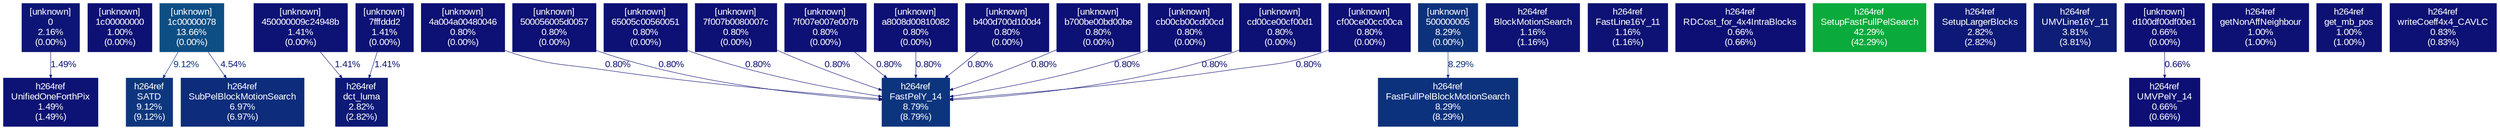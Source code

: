 digraph {
	graph [fontname=Arial, nodesep=0.125, ranksep=0.25];
	node [fontcolor=white, fontname=Arial, height=0, shape=box, style=filled, width=0];
	edge [fontname=Arial];
	"0:[unknown]" [color="#0d1676", fontcolor="#ffffff", fontsize="10.00", label="[unknown]\n0\n2.16%\n(0.00%)"];
	"0:[unknown]" -> "UnifiedOneForthPix:/scratch/s1576261/spec-prof/install-spec-prof/CPU2006/464.h264ref/exe/h264ref" [arrowsize="0.35", color="#0d1375", fontcolor="#0d1375", fontsize="10.00", label="1.49%", labeldistance="0.50", penwidth="0.50"];
	"1c00000000:[unknown]" [color="#0d1174", fontcolor="#ffffff", fontsize="10.00", label="[unknown]\n1c00000000\n1.00%\n(0.00%)"];
	"1c00000078:[unknown]" [color="#0d4e84", fontcolor="#ffffff", fontsize="10.00", label="[unknown]\n1c00000078\n13.66%\n(0.00%)"];
	"1c00000078:[unknown]" -> "SATD:/scratch/s1576261/spec-prof/install-spec-prof/CPU2006/464.h264ref/exe/h264ref" [arrowsize="0.35", color="#0d367e", fontcolor="#0d367e", fontsize="10.00", label="9.12%", labeldistance="0.50", penwidth="0.50"];
	"1c00000078:[unknown]" -> "SubPelBlockMotionSearch:/scratch/s1576261/spec-prof/install-spec-prof/CPU2006/464.h264ref/exe/h264ref" [arrowsize="0.35", color="#0d2079", fontcolor="#0d2079", fontsize="10.00", label="4.54%", labeldistance="0.50", penwidth="0.50"];
	"450000009c24948b:[unknown]" [color="#0d1375", fontcolor="#ffffff", fontsize="10.00", label="[unknown]\n450000009c24948b\n1.41%\n(0.00%)"];
	"450000009c24948b:[unknown]" -> "dct_luma:/scratch/s1576261/spec-prof/install-spec-prof/CPU2006/464.h264ref/exe/h264ref" [arrowsize="0.35", color="#0d1375", fontcolor="#0d1375", fontsize="10.00", label="1.41%", labeldistance="0.50", penwidth="0.50"];
	"4a004a00480046:[unknown]" [color="#0d1074", fontcolor="#ffffff", fontsize="10.00", label="[unknown]\n4a004a00480046\n0.80%\n(0.00%)"];
	"4a004a00480046:[unknown]" -> "FastPelY_14:/scratch/s1576261/spec-prof/install-spec-prof/CPU2006/464.h264ref/exe/h264ref" [arrowsize="0.35", color="#0d1074", fontcolor="#0d1074", fontsize="10.00", label="0.80%", labeldistance="0.50", penwidth="0.50"];
	"500000005:[unknown]" [color="#0d327d", fontcolor="#ffffff", fontsize="10.00", label="[unknown]\n500000005\n8.29%\n(0.00%)"];
	"500000005:[unknown]" -> "FastFullPelBlockMotionSearch:/scratch/s1576261/spec-prof/install-spec-prof/CPU2006/464.h264ref/exe/h264ref" [arrowsize="0.35", color="#0d327d", fontcolor="#0d327d", fontsize="10.00", label="8.29%", labeldistance="0.50", penwidth="0.50"];
	"500056005d0057:[unknown]" [color="#0d1074", fontcolor="#ffffff", fontsize="10.00", label="[unknown]\n500056005d0057\n0.80%\n(0.00%)"];
	"500056005d0057:[unknown]" -> "FastPelY_14:/scratch/s1576261/spec-prof/install-spec-prof/CPU2006/464.h264ref/exe/h264ref" [arrowsize="0.35", color="#0d1074", fontcolor="#0d1074", fontsize="10.00", label="0.80%", labeldistance="0.50", penwidth="0.50"];
	"65005c00560051:[unknown]" [color="#0d1074", fontcolor="#ffffff", fontsize="10.00", label="[unknown]\n65005c00560051\n0.80%\n(0.00%)"];
	"65005c00560051:[unknown]" -> "FastPelY_14:/scratch/s1576261/spec-prof/install-spec-prof/CPU2006/464.h264ref/exe/h264ref" [arrowsize="0.35", color="#0d1074", fontcolor="#0d1074", fontsize="10.00", label="0.80%", labeldistance="0.50", penwidth="0.50"];
	"7f007b0080007c:[unknown]" [color="#0d1074", fontcolor="#ffffff", fontsize="10.00", label="[unknown]\n7f007b0080007c\n0.80%\n(0.00%)"];
	"7f007b0080007c:[unknown]" -> "FastPelY_14:/scratch/s1576261/spec-prof/install-spec-prof/CPU2006/464.h264ref/exe/h264ref" [arrowsize="0.35", color="#0d1074", fontcolor="#0d1074", fontsize="10.00", label="0.80%", labeldistance="0.50", penwidth="0.50"];
	"7f007e007e007b:[unknown]" [color="#0d1074", fontcolor="#ffffff", fontsize="10.00", label="[unknown]\n7f007e007e007b\n0.80%\n(0.00%)"];
	"7f007e007e007b:[unknown]" -> "FastPelY_14:/scratch/s1576261/spec-prof/install-spec-prof/CPU2006/464.h264ref/exe/h264ref" [arrowsize="0.35", color="#0d1074", fontcolor="#0d1074", fontsize="10.00", label="0.80%", labeldistance="0.50", penwidth="0.50"];
	"7fffddd2:[unknown]" [color="#0d1375", fontcolor="#ffffff", fontsize="10.00", label="[unknown]\n7fffddd2\n1.41%\n(0.00%)"];
	"7fffddd2:[unknown]" -> "dct_luma:/scratch/s1576261/spec-prof/install-spec-prof/CPU2006/464.h264ref/exe/h264ref" [arrowsize="0.35", color="#0d1375", fontcolor="#0d1375", fontsize="10.00", label="1.41%", labeldistance="0.50", penwidth="0.50"];
	"BlockMotionSearch:/scratch/s1576261/spec-prof/install-spec-prof/CPU2006/464.h264ref/exe/h264ref" [color="#0d1274", fontcolor="#ffffff", fontsize="10.00", label="h264ref\nBlockMotionSearch\n1.16%\n(1.16%)"];
	"FastFullPelBlockMotionSearch:/scratch/s1576261/spec-prof/install-spec-prof/CPU2006/464.h264ref/exe/h264ref" [color="#0d327d", fontcolor="#ffffff", fontsize="10.00", label="h264ref\nFastFullPelBlockMotionSearch\n8.29%\n(8.29%)"];
	"FastLine16Y_11:/scratch/s1576261/spec-prof/install-spec-prof/CPU2006/464.h264ref/exe/h264ref" [color="#0d1274", fontcolor="#ffffff", fontsize="10.00", label="h264ref\nFastLine16Y_11\n1.16%\n(1.16%)"];
	"FastPelY_14:/scratch/s1576261/spec-prof/install-spec-prof/CPU2006/464.h264ref/exe/h264ref" [color="#0d357e", fontcolor="#ffffff", fontsize="10.00", label="h264ref\nFastPelY_14\n8.79%\n(8.79%)"];
	"RDCost_for_4x4IntraBlocks:/scratch/s1576261/spec-prof/install-spec-prof/CPU2006/464.h264ref/exe/h264ref" [color="#0d0f74", fontcolor="#ffffff", fontsize="10.00", label="h264ref\nRDCost_for_4x4IntraBlocks\n0.66%\n(0.66%)"];
	"SATD:/scratch/s1576261/spec-prof/install-spec-prof/CPU2006/464.h264ref/exe/h264ref" [color="#0d367e", fontcolor="#ffffff", fontsize="10.00", label="h264ref\nSATD\n9.12%\n(9.12%)"];
	"SetupFastFullPelSearch:/scratch/s1576261/spec-prof/install-spec-prof/CPU2006/464.h264ref/exe/h264ref" [color="#0aab3c", fontcolor="#ffffff", fontsize="10.00", label="h264ref\nSetupFastFullPelSearch\n42.29%\n(42.29%)"];
	"SetupLargerBlocks:/scratch/s1576261/spec-prof/install-spec-prof/CPU2006/464.h264ref/exe/h264ref" [color="#0d1976", fontcolor="#ffffff", fontsize="10.00", label="h264ref\nSetupLargerBlocks\n2.82%\n(2.82%)"];
	"SubPelBlockMotionSearch:/scratch/s1576261/spec-prof/install-spec-prof/CPU2006/464.h264ref/exe/h264ref" [color="#0d2c7c", fontcolor="#ffffff", fontsize="10.00", label="h264ref\nSubPelBlockMotionSearch\n6.97%\n(6.97%)"];
	"UMVLine16Y_11:/scratch/s1576261/spec-prof/install-spec-prof/CPU2006/464.h264ref/exe/h264ref" [color="#0d1d78", fontcolor="#ffffff", fontsize="10.00", label="h264ref\nUMVLine16Y_11\n3.81%\n(3.81%)"];
	"UMVPelY_14:/scratch/s1576261/spec-prof/install-spec-prof/CPU2006/464.h264ref/exe/h264ref" [color="#0d0f74", fontcolor="#ffffff", fontsize="10.00", label="h264ref\nUMVPelY_14\n0.66%\n(0.66%)"];
	"UnifiedOneForthPix:/scratch/s1576261/spec-prof/install-spec-prof/CPU2006/464.h264ref/exe/h264ref" [color="#0d1375", fontcolor="#ffffff", fontsize="10.00", label="h264ref\nUnifiedOneForthPix\n1.49%\n(1.49%)"];
	"a8008d00810082:[unknown]" [color="#0d1074", fontcolor="#ffffff", fontsize="10.00", label="[unknown]\na8008d00810082\n0.80%\n(0.00%)"];
	"a8008d00810082:[unknown]" -> "FastPelY_14:/scratch/s1576261/spec-prof/install-spec-prof/CPU2006/464.h264ref/exe/h264ref" [arrowsize="0.35", color="#0d1074", fontcolor="#0d1074", fontsize="10.00", label="0.80%", labeldistance="0.50", penwidth="0.50"];
	"b400d700d100d4:[unknown]" [color="#0d1074", fontcolor="#ffffff", fontsize="10.00", label="[unknown]\nb400d700d100d4\n0.80%\n(0.00%)"];
	"b400d700d100d4:[unknown]" -> "FastPelY_14:/scratch/s1576261/spec-prof/install-spec-prof/CPU2006/464.h264ref/exe/h264ref" [arrowsize="0.35", color="#0d1074", fontcolor="#0d1074", fontsize="10.00", label="0.80%", labeldistance="0.50", penwidth="0.50"];
	"b700be00bd00be:[unknown]" [color="#0d1074", fontcolor="#ffffff", fontsize="10.00", label="[unknown]\nb700be00bd00be\n0.80%\n(0.00%)"];
	"b700be00bd00be:[unknown]" -> "FastPelY_14:/scratch/s1576261/spec-prof/install-spec-prof/CPU2006/464.h264ref/exe/h264ref" [arrowsize="0.35", color="#0d1074", fontcolor="#0d1074", fontsize="10.00", label="0.80%", labeldistance="0.50", penwidth="0.50"];
	"cb00cb00cd00cd:[unknown]" [color="#0d1074", fontcolor="#ffffff", fontsize="10.00", label="[unknown]\ncb00cb00cd00cd\n0.80%\n(0.00%)"];
	"cb00cb00cd00cd:[unknown]" -> "FastPelY_14:/scratch/s1576261/spec-prof/install-spec-prof/CPU2006/464.h264ref/exe/h264ref" [arrowsize="0.35", color="#0d1074", fontcolor="#0d1074", fontsize="10.00", label="0.80%", labeldistance="0.50", penwidth="0.50"];
	"cd00ce00cf00d1:[unknown]" [color="#0d1074", fontcolor="#ffffff", fontsize="10.00", label="[unknown]\ncd00ce00cf00d1\n0.80%\n(0.00%)"];
	"cd00ce00cf00d1:[unknown]" -> "FastPelY_14:/scratch/s1576261/spec-prof/install-spec-prof/CPU2006/464.h264ref/exe/h264ref" [arrowsize="0.35", color="#0d1074", fontcolor="#0d1074", fontsize="10.00", label="0.80%", labeldistance="0.50", penwidth="0.50"];
	"cf00ce00cc00ca:[unknown]" [color="#0d1074", fontcolor="#ffffff", fontsize="10.00", label="[unknown]\ncf00ce00cc00ca\n0.80%\n(0.00%)"];
	"cf00ce00cc00ca:[unknown]" -> "FastPelY_14:/scratch/s1576261/spec-prof/install-spec-prof/CPU2006/464.h264ref/exe/h264ref" [arrowsize="0.35", color="#0d1074", fontcolor="#0d1074", fontsize="10.00", label="0.80%", labeldistance="0.50", penwidth="0.50"];
	"d100df00df00e1:[unknown]" [color="#0d0f74", fontcolor="#ffffff", fontsize="10.00", label="[unknown]\nd100df00df00e1\n0.66%\n(0.00%)"];
	"d100df00df00e1:[unknown]" -> "UMVPelY_14:/scratch/s1576261/spec-prof/install-spec-prof/CPU2006/464.h264ref/exe/h264ref" [arrowsize="0.35", color="#0d0f74", fontcolor="#0d0f74", fontsize="10.00", label="0.66%", labeldistance="0.50", penwidth="0.50"];
	"dct_luma:/scratch/s1576261/spec-prof/install-spec-prof/CPU2006/464.h264ref/exe/h264ref" [color="#0d1976", fontcolor="#ffffff", fontsize="10.00", label="h264ref\ndct_luma\n2.82%\n(2.82%)"];
	"getNonAffNeighbour:/scratch/s1576261/spec-prof/install-spec-prof/CPU2006/464.h264ref/exe/h264ref" [color="#0d1174", fontcolor="#ffffff", fontsize="10.00", label="h264ref\ngetNonAffNeighbour\n1.00%\n(1.00%)"];
	"get_mb_pos:/scratch/s1576261/spec-prof/install-spec-prof/CPU2006/464.h264ref/exe/h264ref" [color="#0d1174", fontcolor="#ffffff", fontsize="10.00", label="h264ref\nget_mb_pos\n1.00%\n(1.00%)"];
	"writeCoeff4x4_CAVLC:/scratch/s1576261/spec-prof/install-spec-prof/CPU2006/464.h264ref/exe/h264ref" [color="#0d1074", fontcolor="#ffffff", fontsize="10.00", label="h264ref\nwriteCoeff4x4_CAVLC\n0.83%\n(0.83%)"];
}
